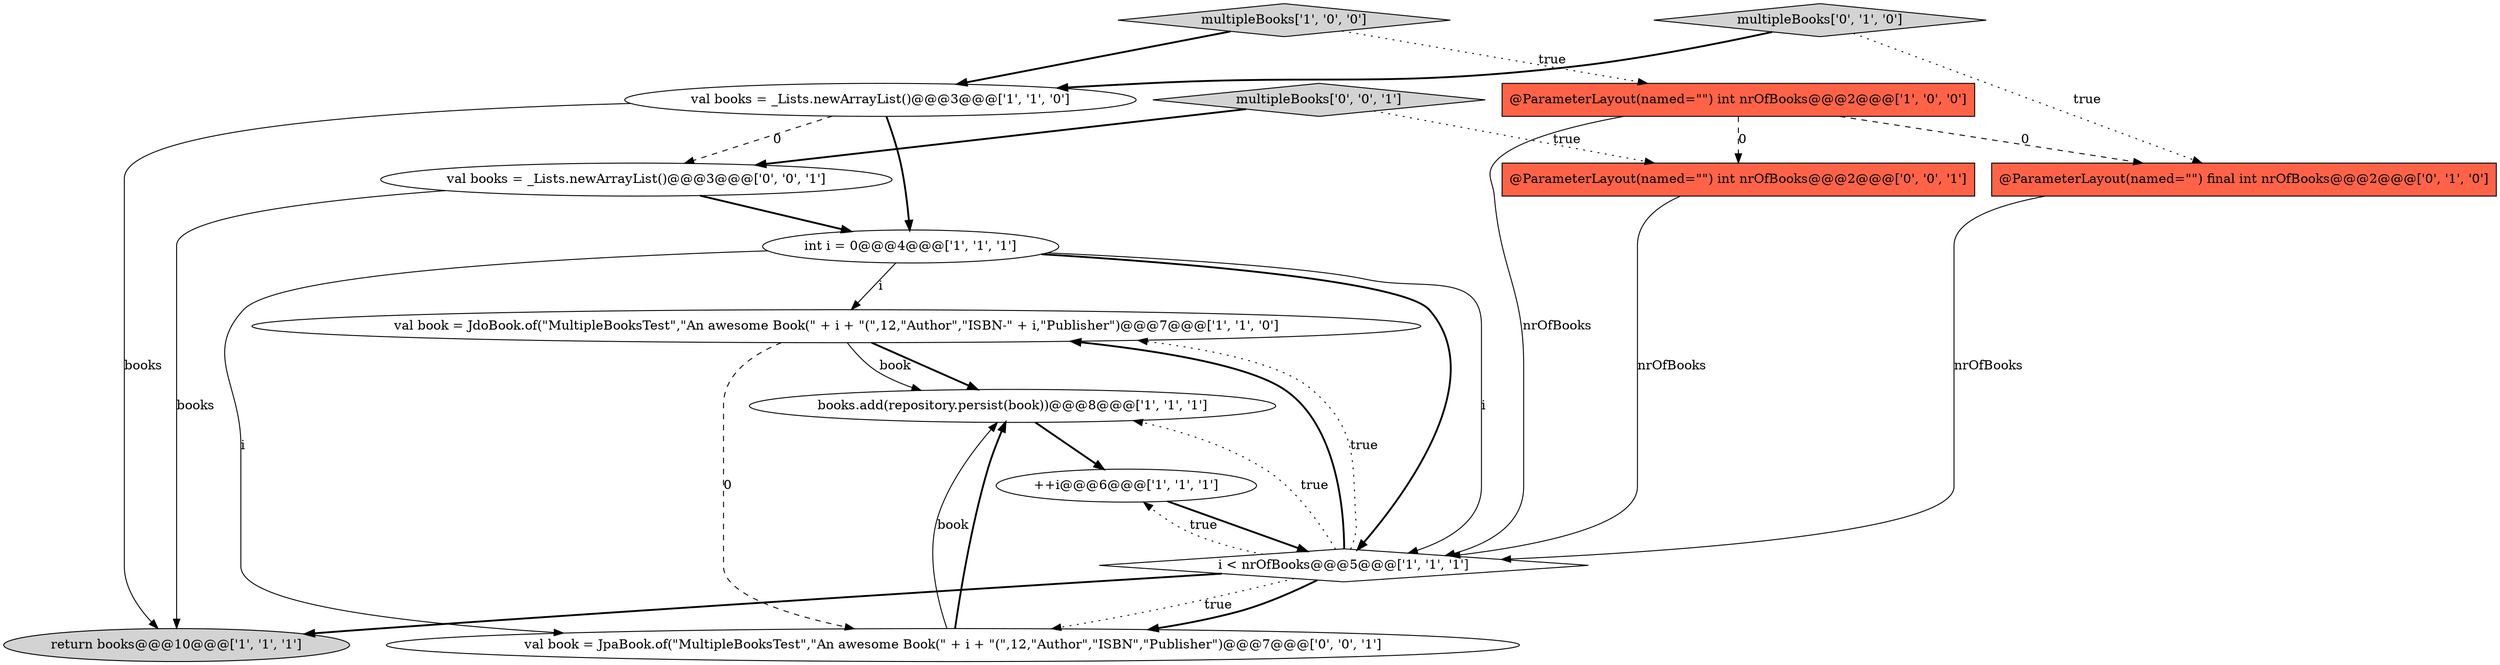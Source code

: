 digraph {
4 [style = filled, label = "int i = 0@@@4@@@['1', '1', '1']", fillcolor = white, shape = ellipse image = "AAA0AAABBB1BBB"];
3 [style = filled, label = "@ParameterLayout(named=\"\") int nrOfBooks@@@2@@@['1', '0', '0']", fillcolor = tomato, shape = box image = "AAA1AAABBB1BBB"];
10 [style = filled, label = "@ParameterLayout(named=\"\") final int nrOfBooks@@@2@@@['0', '1', '0']", fillcolor = tomato, shape = box image = "AAA1AAABBB2BBB"];
7 [style = filled, label = "books.add(repository.persist(book))@@@8@@@['1', '1', '1']", fillcolor = white, shape = ellipse image = "AAA0AAABBB1BBB"];
6 [style = filled, label = "val books = _Lists.newArrayList()@@@3@@@['1', '1', '0']", fillcolor = white, shape = ellipse image = "AAA0AAABBB1BBB"];
11 [style = filled, label = "val books = _Lists.newArrayList()@@@3@@@['0', '0', '1']", fillcolor = white, shape = ellipse image = "AAA0AAABBB3BBB"];
2 [style = filled, label = "++i@@@6@@@['1', '1', '1']", fillcolor = white, shape = ellipse image = "AAA0AAABBB1BBB"];
8 [style = filled, label = "return books@@@10@@@['1', '1', '1']", fillcolor = lightgray, shape = ellipse image = "AAA0AAABBB1BBB"];
1 [style = filled, label = "val book = JdoBook.of(\"MultipleBooksTest\",\"An awesome Book(\" + i + \"(\",12,\"Author\",\"ISBN-\" + i,\"Publisher\")@@@7@@@['1', '1', '0']", fillcolor = white, shape = ellipse image = "AAA0AAABBB1BBB"];
14 [style = filled, label = "multipleBooks['0', '0', '1']", fillcolor = lightgray, shape = diamond image = "AAA0AAABBB3BBB"];
5 [style = filled, label = "multipleBooks['1', '0', '0']", fillcolor = lightgray, shape = diamond image = "AAA0AAABBB1BBB"];
12 [style = filled, label = "@ParameterLayout(named=\"\") int nrOfBooks@@@2@@@['0', '0', '1']", fillcolor = tomato, shape = box image = "AAA0AAABBB3BBB"];
13 [style = filled, label = "val book = JpaBook.of(\"MultipleBooksTest\",\"An awesome Book(\" + i + \"(\",12,\"Author\",\"ISBN\",\"Publisher\")@@@7@@@['0', '0', '1']", fillcolor = white, shape = ellipse image = "AAA0AAABBB3BBB"];
9 [style = filled, label = "multipleBooks['0', '1', '0']", fillcolor = lightgray, shape = diamond image = "AAA0AAABBB2BBB"];
0 [style = filled, label = "i < nrOfBooks@@@5@@@['1', '1', '1']", fillcolor = white, shape = diamond image = "AAA0AAABBB1BBB"];
0->13 [style = dotted, label="true"];
0->13 [style = bold, label=""];
14->12 [style = dotted, label="true"];
3->0 [style = solid, label="nrOfBooks"];
12->0 [style = solid, label="nrOfBooks"];
11->4 [style = bold, label=""];
6->8 [style = solid, label="books"];
6->11 [style = dashed, label="0"];
4->1 [style = solid, label="i"];
5->3 [style = dotted, label="true"];
1->7 [style = bold, label=""];
4->13 [style = solid, label="i"];
9->6 [style = bold, label=""];
4->0 [style = bold, label=""];
1->13 [style = dashed, label="0"];
6->4 [style = bold, label=""];
2->0 [style = bold, label=""];
11->8 [style = solid, label="books"];
3->12 [style = dashed, label="0"];
5->6 [style = bold, label=""];
7->2 [style = bold, label=""];
0->1 [style = bold, label=""];
10->0 [style = solid, label="nrOfBooks"];
13->7 [style = bold, label=""];
0->8 [style = bold, label=""];
13->7 [style = solid, label="book"];
1->7 [style = solid, label="book"];
4->0 [style = solid, label="i"];
3->10 [style = dashed, label="0"];
0->2 [style = dotted, label="true"];
9->10 [style = dotted, label="true"];
14->11 [style = bold, label=""];
0->7 [style = dotted, label="true"];
0->1 [style = dotted, label="true"];
}
